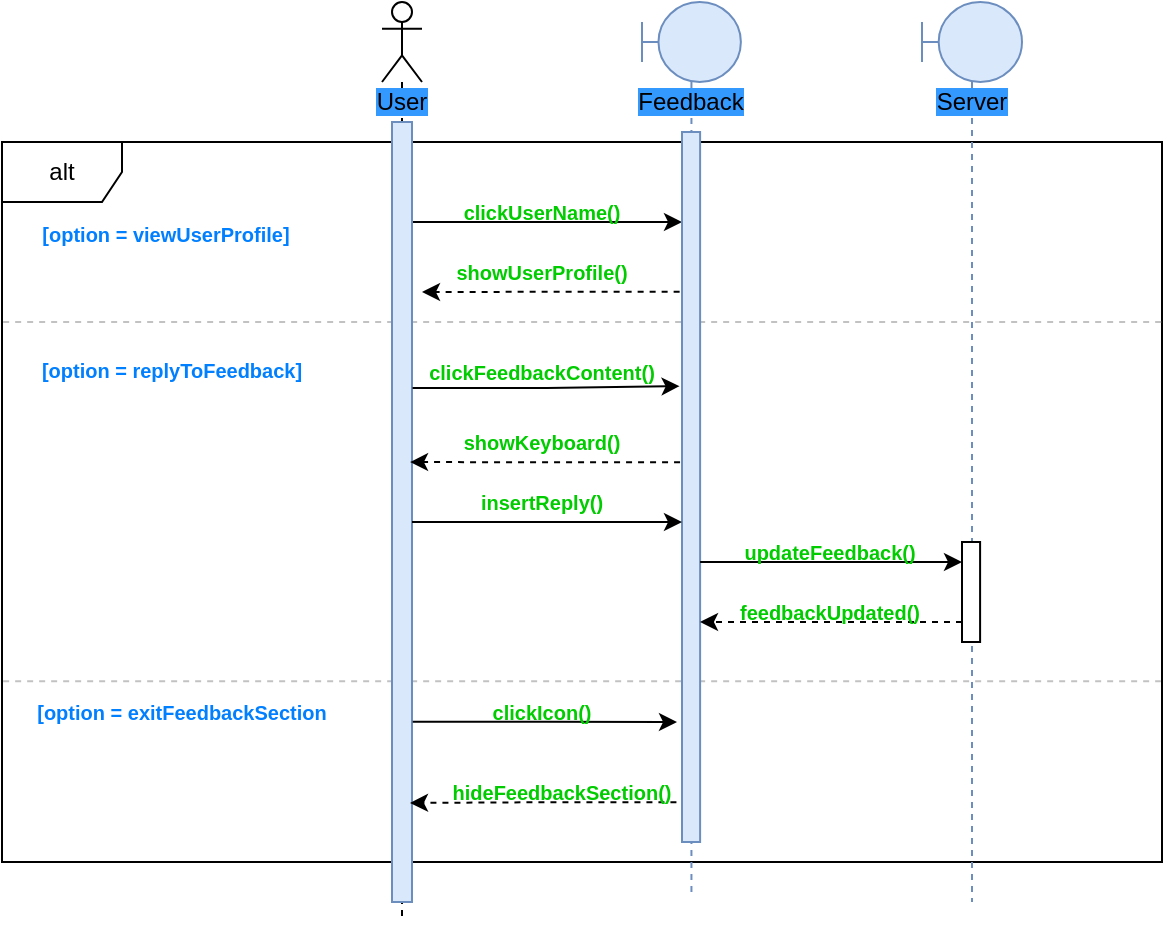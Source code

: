 <mxfile version="20.8.16" type="github">
  <diagram name="Pagina-1" id="qRJhWi7vpxPbdHyduTkx">
    <mxGraphModel dx="830" dy="563" grid="1" gridSize="10" guides="1" tooltips="1" connect="1" arrows="1" fold="1" page="1" pageScale="1" pageWidth="827" pageHeight="1169" math="0" shadow="0">
      <root>
        <mxCell id="0" />
        <mxCell id="1" parent="0" />
        <mxCell id="dQOwAvIqKnsTAoKJ0f7a-3" value="alt" style="shape=umlFrame;whiteSpace=wrap;html=1;movable=1;resizable=1;rotatable=1;deletable=1;editable=1;connectable=1;" parent="1" vertex="1">
          <mxGeometry x="30" y="150" width="580" height="360" as="geometry" />
        </mxCell>
        <mxCell id="dQOwAvIqKnsTAoKJ0f7a-54" value="" style="endArrow=none;dashed=1;html=1;rounded=0;strokeColor=#C2C2C2;fontSize=9;fontColor=#00080F;exitX=0.001;exitY=0.749;exitDx=0;exitDy=0;exitPerimeter=0;entryX=0.999;entryY=0.749;entryDx=0;entryDy=0;entryPerimeter=0;" parent="1" source="dQOwAvIqKnsTAoKJ0f7a-3" target="dQOwAvIqKnsTAoKJ0f7a-3" edge="1">
          <mxGeometry width="50" height="50" relative="1" as="geometry">
            <mxPoint x="31.16" y="407.011" as="sourcePoint" />
            <mxPoint x="610.0" y="406.497" as="targetPoint" />
          </mxGeometry>
        </mxCell>
        <mxCell id="dQOwAvIqKnsTAoKJ0f7a-51" value="" style="endArrow=none;dashed=1;html=1;rounded=0;strokeColor=#C2C2C2;fontSize=9;fontColor=#00080F;exitX=0.001;exitY=0.25;exitDx=0;exitDy=0;exitPerimeter=0;entryX=1.001;entryY=0.25;entryDx=0;entryDy=0;entryPerimeter=0;" parent="1" source="dQOwAvIqKnsTAoKJ0f7a-3" target="dQOwAvIqKnsTAoKJ0f7a-3" edge="1">
          <mxGeometry width="50" height="50" relative="1" as="geometry">
            <mxPoint x="110" y="440" as="sourcePoint" />
            <mxPoint x="160" y="390" as="targetPoint" />
          </mxGeometry>
        </mxCell>
        <mxCell id="dQOwAvIqKnsTAoKJ0f7a-8" style="edgeStyle=orthogonalEdgeStyle;rounded=0;orthogonalLoop=1;jettySize=auto;html=1;fontSize=10;fontColor=#007FFF;" parent="1" source="dQOwAvIqKnsTAoKJ0f7a-1" edge="1">
          <mxGeometry relative="1" as="geometry">
            <mxPoint x="370" y="190" as="targetPoint" />
            <Array as="points">
              <mxPoint x="300" y="190" />
              <mxPoint x="300" y="190" />
            </Array>
          </mxGeometry>
        </mxCell>
        <mxCell id="dQOwAvIqKnsTAoKJ0f7a-1" value="&lt;span style=&quot;background-color: rgb(51, 153, 255);&quot;&gt;User&lt;/span&gt;" style="shape=umlLifeline;participant=umlActor;perimeter=lifelinePerimeter;whiteSpace=wrap;html=1;container=1;collapsible=0;recursiveResize=0;verticalAlign=top;spacingTop=36;outlineConnect=0;" parent="1" vertex="1">
          <mxGeometry x="220" y="80" width="20" height="460" as="geometry" />
        </mxCell>
        <mxCell id="dQOwAvIqKnsTAoKJ0f7a-14" value="" style="html=1;points=[];perimeter=orthogonalPerimeter;fontSize=10;rounded=0;fillColor=#dae8fc;strokeColor=#6c8ebf;" parent="dQOwAvIqKnsTAoKJ0f7a-1" vertex="1">
          <mxGeometry x="5" y="60" width="10" height="390" as="geometry" />
        </mxCell>
        <mxCell id="dQOwAvIqKnsTAoKJ0f7a-10" style="edgeStyle=orthogonalEdgeStyle;rounded=0;orthogonalLoop=1;jettySize=auto;html=1;fontSize=10;fontColor=#00080F;dashed=1;exitX=-0.131;exitY=0.225;exitDx=0;exitDy=0;exitPerimeter=0;" parent="1" source="dQOwAvIqKnsTAoKJ0f7a-16" edge="1">
          <mxGeometry relative="1" as="geometry">
            <mxPoint x="240" y="225" as="targetPoint" />
            <Array as="points" />
          </mxGeometry>
        </mxCell>
        <mxCell id="dQOwAvIqKnsTAoKJ0f7a-2" value="&lt;span style=&quot;background-color: rgb(51, 153, 255);&quot;&gt;Feedback&lt;/span&gt;" style="shape=umlLifeline;participant=umlBoundary;perimeter=lifelinePerimeter;whiteSpace=wrap;html=1;container=1;collapsible=0;recursiveResize=0;verticalAlign=top;spacingTop=36;outlineConnect=0;fillColor=#dae8fc;strokeColor=#6c8ebf;" parent="1" vertex="1">
          <mxGeometry x="350" y="80" width="49.44" height="444.99" as="geometry" />
        </mxCell>
        <mxCell id="dQOwAvIqKnsTAoKJ0f7a-16" value="" style="html=1;points=[];perimeter=orthogonalPerimeter;fontSize=10;fillColor=#dae8fc;strokeColor=#6c8ebf;" parent="dQOwAvIqKnsTAoKJ0f7a-2" vertex="1">
          <mxGeometry x="20" y="65" width="9.05" height="355" as="geometry" />
        </mxCell>
        <mxCell id="dQOwAvIqKnsTAoKJ0f7a-5" value="&lt;font size=&quot;1&quot; color=&quot;#007fff&quot; style=&quot;&quot;&gt;&lt;b style=&quot;&quot;&gt;[option = viewUserProfile]&lt;/b&gt;&lt;/font&gt;" style="text;html=1;strokeColor=none;fillColor=none;align=center;verticalAlign=middle;whiteSpace=wrap;rounded=0;" parent="1" vertex="1">
          <mxGeometry x="42" y="181" width="140" height="30" as="geometry" />
        </mxCell>
        <mxCell id="dQOwAvIqKnsTAoKJ0f7a-9" value="&lt;font color=&quot;#00cc00&quot;&gt;&lt;b&gt;clickUserName()&lt;/b&gt;&lt;/font&gt;" style="text;html=1;strokeColor=none;fillColor=none;align=center;verticalAlign=middle;whiteSpace=wrap;rounded=0;fontSize=10;fontColor=#007FFF;" parent="1" vertex="1">
          <mxGeometry x="270" y="170" width="60" height="30" as="geometry" />
        </mxCell>
        <mxCell id="dQOwAvIqKnsTAoKJ0f7a-11" value="&lt;font&gt;&lt;span&gt;showUserProfile()&lt;/span&gt;&lt;/font&gt;" style="text;html=1;align=center;verticalAlign=middle;whiteSpace=wrap;rounded=0;fontSize=10;fontStyle=1;fontColor=#00CC00;" parent="1" vertex="1">
          <mxGeometry x="270" y="200" width="60" height="30" as="geometry" />
        </mxCell>
        <mxCell id="dQOwAvIqKnsTAoKJ0f7a-20" value="&lt;font size=&quot;1&quot; color=&quot;#007fff&quot; style=&quot;&quot;&gt;&lt;b style=&quot;&quot;&gt;[option = replyToFeedback]&lt;/b&gt;&lt;/font&gt;" style="text;html=1;strokeColor=none;fillColor=none;align=center;verticalAlign=middle;whiteSpace=wrap;rounded=0;" parent="1" vertex="1">
          <mxGeometry x="45" y="249" width="140" height="30" as="geometry" />
        </mxCell>
        <mxCell id="dQOwAvIqKnsTAoKJ0f7a-21" value="&lt;font&gt;clickFeedbackContent()&lt;/font&gt;" style="text;html=1;align=center;verticalAlign=middle;whiteSpace=wrap;rounded=0;fontSize=10;fontStyle=1;fontColor=#00CC00;" parent="1" vertex="1">
          <mxGeometry x="270" y="250" width="60" height="30" as="geometry" />
        </mxCell>
        <mxCell id="dQOwAvIqKnsTAoKJ0f7a-23" style="edgeStyle=orthogonalEdgeStyle;rounded=0;orthogonalLoop=1;jettySize=auto;html=1;strokeColor=#000000;fontSize=9;fontColor=#00080F;dashed=1;exitX=-0.107;exitY=0.465;exitDx=0;exitDy=0;exitPerimeter=0;entryX=0.902;entryY=0.436;entryDx=0;entryDy=0;entryPerimeter=0;" parent="1" source="dQOwAvIqKnsTAoKJ0f7a-16" target="dQOwAvIqKnsTAoKJ0f7a-14" edge="1">
          <mxGeometry relative="1" as="geometry">
            <mxPoint x="240" y="313" as="targetPoint" />
          </mxGeometry>
        </mxCell>
        <mxCell id="dQOwAvIqKnsTAoKJ0f7a-24" value="&lt;font&gt;showKeyboard()&lt;/font&gt;" style="text;html=1;align=center;verticalAlign=middle;whiteSpace=wrap;rounded=0;fontSize=10;fontStyle=1;fontColor=#00CC00;" parent="1" vertex="1">
          <mxGeometry x="270" y="284.99" width="60" height="30" as="geometry" />
        </mxCell>
        <mxCell id="dQOwAvIqKnsTAoKJ0f7a-26" style="edgeStyle=orthogonalEdgeStyle;rounded=0;orthogonalLoop=1;jettySize=auto;html=1;strokeColor=#000000;fontSize=9;fontColor=#00080F;" parent="1" source="dQOwAvIqKnsTAoKJ0f7a-14" edge="1">
          <mxGeometry relative="1" as="geometry">
            <mxPoint x="370" y="340" as="targetPoint" />
            <Array as="points">
              <mxPoint x="370" y="340" />
            </Array>
          </mxGeometry>
        </mxCell>
        <mxCell id="dQOwAvIqKnsTAoKJ0f7a-27" value="&lt;font&gt;insertReply()&lt;/font&gt;" style="text;html=1;align=center;verticalAlign=middle;whiteSpace=wrap;rounded=0;fontSize=10;fontStyle=1;fontColor=#00CC00;" parent="1" vertex="1">
          <mxGeometry x="270" y="314.99" width="60" height="30" as="geometry" />
        </mxCell>
        <mxCell id="dQOwAvIqKnsTAoKJ0f7a-32" value="&lt;span style=&quot;background-color: rgb(51, 153, 255);&quot;&gt;Server&lt;/span&gt;" style="shape=umlLifeline;participant=umlBoundary;perimeter=lifelinePerimeter;whiteSpace=wrap;html=1;container=1;collapsible=0;recursiveResize=0;verticalAlign=top;spacingTop=36;outlineConnect=0;fillColor=#dae8fc;strokeColor=#6c8ebf;" parent="1" vertex="1">
          <mxGeometry x="490" y="80" width="50" height="450" as="geometry" />
        </mxCell>
        <mxCell id="dQOwAvIqKnsTAoKJ0f7a-33" value="" style="html=1;points=[];perimeter=orthogonalPerimeter;fontSize=10;fontColor=#00080F;" parent="dQOwAvIqKnsTAoKJ0f7a-32" vertex="1">
          <mxGeometry x="20" y="270" width="9.05" height="50" as="geometry" />
        </mxCell>
        <mxCell id="dQOwAvIqKnsTAoKJ0f7a-36" style="edgeStyle=orthogonalEdgeStyle;rounded=0;orthogonalLoop=1;jettySize=auto;html=1;strokeColor=#000000;fontSize=9;fontColor=#00080F;" parent="1" source="dQOwAvIqKnsTAoKJ0f7a-16" edge="1">
          <mxGeometry relative="1" as="geometry">
            <mxPoint x="510" y="360" as="targetPoint" />
            <Array as="points">
              <mxPoint x="510" y="360" />
            </Array>
          </mxGeometry>
        </mxCell>
        <mxCell id="dQOwAvIqKnsTAoKJ0f7a-39" value="&lt;font&gt;updateFeedback()&lt;/font&gt;" style="text;html=1;strokeColor=none;fillColor=none;align=center;verticalAlign=middle;whiteSpace=wrap;rounded=0;fontSize=10;fontColor=#00CC00;fontStyle=1" parent="1" vertex="1">
          <mxGeometry x="414" y="340" width="60" height="30" as="geometry" />
        </mxCell>
        <mxCell id="dQOwAvIqKnsTAoKJ0f7a-40" style="edgeStyle=orthogonalEdgeStyle;rounded=0;orthogonalLoop=1;jettySize=auto;html=1;strokeColor=#000000;fontSize=9;fontColor=#00080F;dashed=1;" parent="1" source="dQOwAvIqKnsTAoKJ0f7a-33" edge="1">
          <mxGeometry relative="1" as="geometry">
            <mxPoint x="379" y="390" as="targetPoint" />
            <Array as="points">
              <mxPoint x="379" y="390" />
            </Array>
          </mxGeometry>
        </mxCell>
        <mxCell id="dQOwAvIqKnsTAoKJ0f7a-41" style="edgeStyle=orthogonalEdgeStyle;rounded=0;orthogonalLoop=1;jettySize=auto;html=1;entryX=-0.134;entryY=0.358;entryDx=0;entryDy=0;entryPerimeter=0;strokeColor=#000000;fontSize=9;fontColor=#00080F;exitX=1.029;exitY=0.341;exitDx=0;exitDy=0;exitPerimeter=0;" parent="1" source="dQOwAvIqKnsTAoKJ0f7a-14" target="dQOwAvIqKnsTAoKJ0f7a-16" edge="1">
          <mxGeometry relative="1" as="geometry" />
        </mxCell>
        <mxCell id="dQOwAvIqKnsTAoKJ0f7a-42" value="&lt;font&gt;feedbackUpdated()&lt;/font&gt;" style="text;html=1;strokeColor=none;fillColor=none;align=center;verticalAlign=middle;whiteSpace=wrap;rounded=0;fontSize=10;fontColor=#00CC00;fontStyle=1" parent="1" vertex="1">
          <mxGeometry x="414" y="370" width="60" height="30" as="geometry" />
        </mxCell>
        <mxCell id="dQOwAvIqKnsTAoKJ0f7a-43" value="&lt;font size=&quot;1&quot; color=&quot;#007fff&quot; style=&quot;&quot;&gt;&lt;b style=&quot;&quot;&gt;[option = exitFeedbackSection&lt;/b&gt;&lt;/font&gt;" style="text;html=1;strokeColor=none;fillColor=none;align=center;verticalAlign=middle;whiteSpace=wrap;rounded=0;" parent="1" vertex="1">
          <mxGeometry x="45" y="420" width="150" height="30" as="geometry" />
        </mxCell>
        <mxCell id="dQOwAvIqKnsTAoKJ0f7a-46" style="edgeStyle=orthogonalEdgeStyle;rounded=0;orthogonalLoop=1;jettySize=auto;html=1;strokeColor=#000000;fontSize=9;fontColor=#00080F;exitX=1.037;exitY=0.769;exitDx=0;exitDy=0;exitPerimeter=0;" parent="1" source="dQOwAvIqKnsTAoKJ0f7a-14" edge="1">
          <mxGeometry relative="1" as="geometry">
            <mxPoint x="240" y="440" as="sourcePoint" />
            <mxPoint x="367.5" y="440" as="targetPoint" />
            <Array as="points" />
          </mxGeometry>
        </mxCell>
        <mxCell id="dQOwAvIqKnsTAoKJ0f7a-47" value="&lt;font&gt;clickIcon()&lt;/font&gt;" style="text;html=1;align=center;verticalAlign=middle;whiteSpace=wrap;rounded=0;fontSize=10;fontStyle=1;fontColor=#00CC00;" parent="1" vertex="1">
          <mxGeometry x="270" y="420" width="60" height="30" as="geometry" />
        </mxCell>
        <mxCell id="dQOwAvIqKnsTAoKJ0f7a-49" style="edgeStyle=orthogonalEdgeStyle;rounded=0;orthogonalLoop=1;jettySize=auto;html=1;dashed=1;strokeColor=#000000;fontSize=9;fontColor=#00080F;exitX=-0.308;exitY=0.944;exitDx=0;exitDy=0;exitPerimeter=0;entryX=0.9;entryY=0.873;entryDx=0;entryDy=0;entryPerimeter=0;" parent="1" source="dQOwAvIqKnsTAoKJ0f7a-16" target="dQOwAvIqKnsTAoKJ0f7a-14" edge="1">
          <mxGeometry relative="1" as="geometry">
            <mxPoint x="240" y="461" as="targetPoint" />
            <Array as="points" />
          </mxGeometry>
        </mxCell>
        <mxCell id="dQOwAvIqKnsTAoKJ0f7a-50" value="&lt;font&gt;hideFeedbackSection()&lt;/font&gt;" style="text;html=1;align=center;verticalAlign=middle;whiteSpace=wrap;rounded=0;fontSize=10;fontStyle=1;fontColor=#00CC00;" parent="1" vertex="1">
          <mxGeometry x="280" y="460" width="60" height="30" as="geometry" />
        </mxCell>
      </root>
    </mxGraphModel>
  </diagram>
</mxfile>
